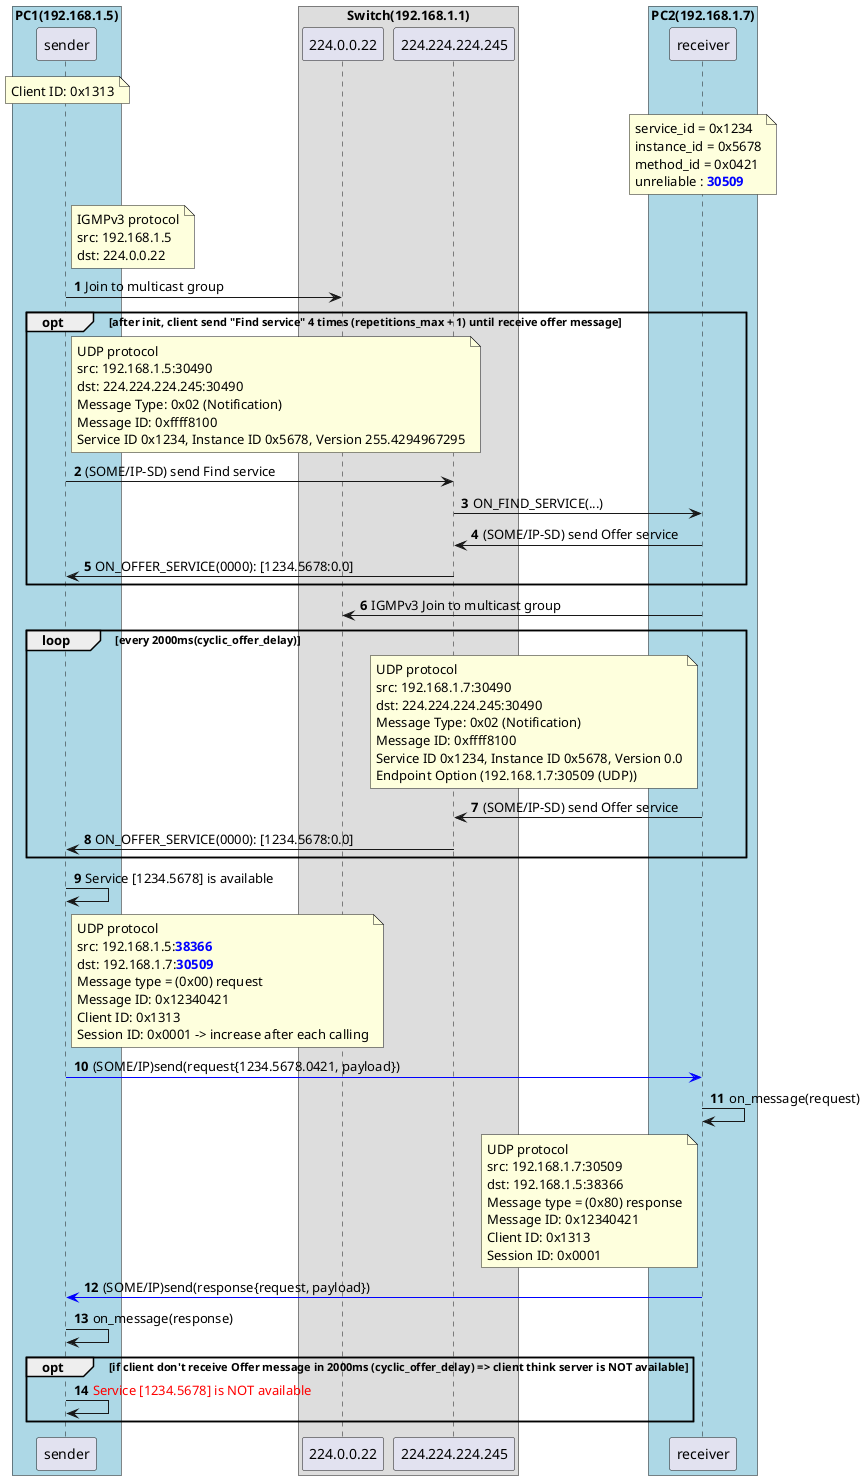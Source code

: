 @startuml
autonumber
box "PC1(192.168.1.5)" #LightBlue
participant "sender" as client1
end box
box "Switch(192.168.1.1)"
participant "224.0.0.22" as router_igmp
participant "224.224.224.245" as rounter_mutilcast
end box

box "PC2(192.168.1.7)" #LightBlue
participant "receiver" as client2

end box
note over client1: Client ID: 0x1313
note over client2
    service_id = 0x1234
    instance_id = 0x5678
    method_id = 0x0421
    unreliable : **<color blue>30509</color>**
end note
note right of client1: IGMPv3 protocol\nsrc: 192.168.1.5 \ndst: 224.0.0.22
client1->router_igmp: Join to multicast group

opt after init, client send "Find service" 4 times (repetitions_max + 1) until receive offer message
note right of client1
    UDP protocol
    src: 192.168.1.5:30490
    dst: 224.224.224.245:30490
    Message Type: 0x02 (Notification)
    Message ID: 0xffff8100
    Service ID 0x1234, Instance ID 0x5678, Version 255.4294967295
end note
client1->rounter_mutilcast: (SOME/IP-SD) send Find service
rounter_mutilcast->client2: ON_FIND_SERVICE(...)
client2->rounter_mutilcast: (SOME/IP-SD) send Offer service
rounter_mutilcast->client1: ON_OFFER_SERVICE(0000): [1234.5678:0.0]
end
client2->router_igmp: IGMPv3 Join to multicast group
loop every 2000ms(cyclic_offer_delay)
note left of client2
    UDP protocol
    src: 192.168.1.7:30490
    dst: 224.224.224.245:30490
    Message Type: 0x02 (Notification)
    Message ID: 0xffff8100
    Service ID 0x1234, Instance ID 0x5678, Version 0.0
    Endpoint Option (192.168.1.7:30509 (UDP))
end note
client2->rounter_mutilcast: (SOME/IP-SD) send Offer service
rounter_mutilcast->client1: ON_OFFER_SERVICE(0000): [1234.5678:0.0]
end


client1->client1: Service [1234.5678] is available

note right of client1
UDP protocol
src: 192.168.1.5:**<color blue>38366</color>** 
dst: 192.168.1.7:**<color blue>30509</color>**
Message type = (0x00) request
Message ID: 0x12340421
Client ID: 0x1313
Session ID: 0x0001 -> increase after each calling
end note
client1-[#blue]>client2: (SOME/IP)send(request{1234.5678.0421, payload})
client2->client2: on_message(request)

note left of client2
UDP protocol
src: 192.168.1.7:30509
dst: 192.168.1.5:38366
Message type = (0x80) response
Message ID: 0x12340421
Client ID: 0x1313
Session ID: 0x0001
end note
client2-[#blue]>client1: (SOME/IP)send(response{request, payload})
client1->client1: on_message(response)
opt if client don't receive Offer message in 2000ms (cyclic_offer_delay) => client think server is NOT available
client1->client1: <color red>Service [1234.5678] is NOT available </color>
end
@enduml
